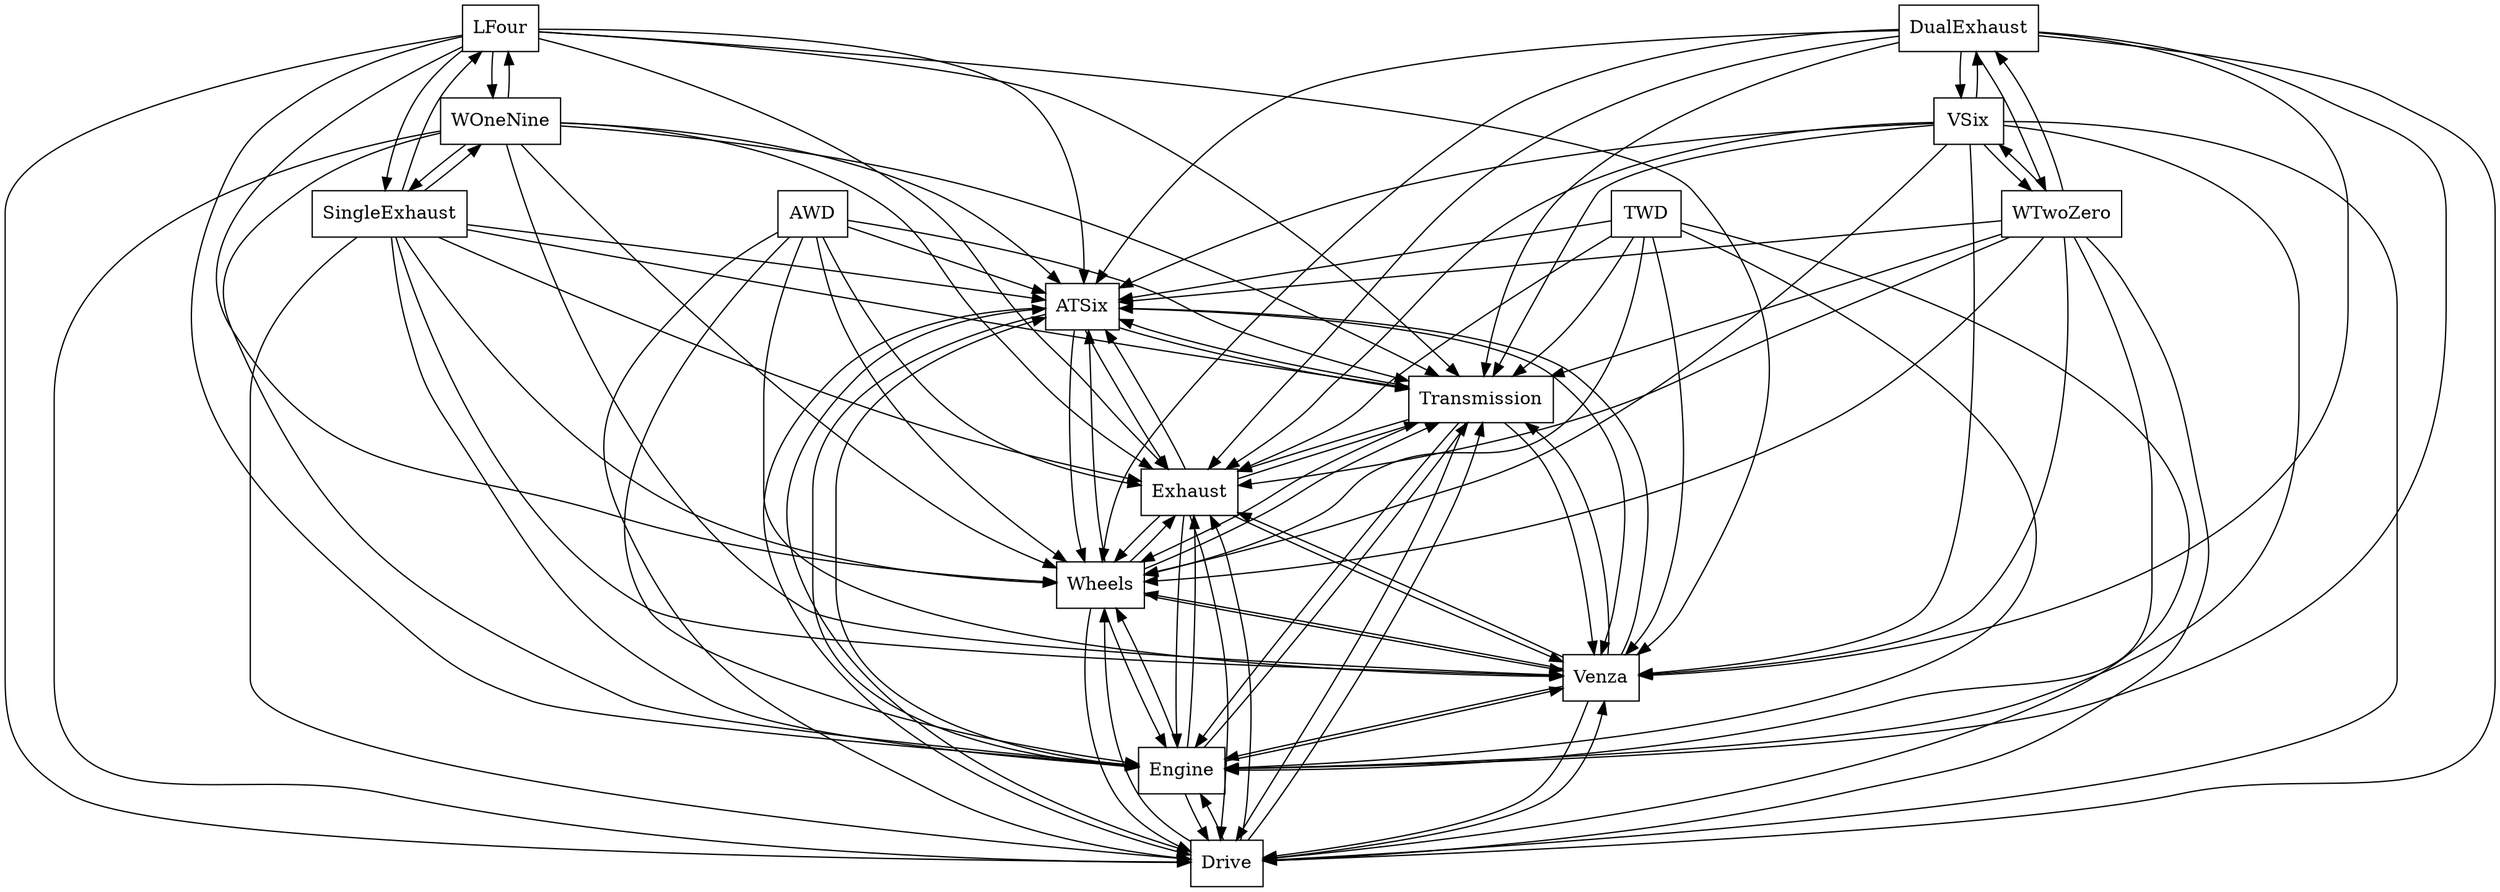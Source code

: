 digraph{
graph [rankdir=TB];
node [shape=box];
edge [arrowhead=normal];
0[label="LFour",]
1[label="ATSix",]
2[label="Transmission",]
3[label="Drive",]
4[label="DualExhaust",]
5[label="WOneNine",]
6[label="SingleExhaust",]
7[label="Engine",]
8[label="AWD",]
9[label="VSix",]
10[label="Venza",]
11[label="Wheels",]
12[label="TWD",]
13[label="WTwoZero",]
14[label="Exhaust",]
0->1[label="",]
0->2[label="",]
0->3[label="",]
0->5[label="",]
0->6[label="",]
0->7[label="",]
0->10[label="",]
0->11[label="",]
0->14[label="",]
1->2[label="",]
1->3[label="",]
1->7[label="",]
1->10[label="",]
1->11[label="",]
1->14[label="",]
2->1[label="",]
2->3[label="",]
2->7[label="",]
2->10[label="",]
2->11[label="",]
2->14[label="",]
3->1[label="",]
3->2[label="",]
3->7[label="",]
3->10[label="",]
3->11[label="",]
3->14[label="",]
4->1[label="",]
4->2[label="",]
4->3[label="",]
4->7[label="",]
4->9[label="",]
4->10[label="",]
4->11[label="",]
4->13[label="",]
4->14[label="",]
5->0[label="",]
5->1[label="",]
5->2[label="",]
5->3[label="",]
5->6[label="",]
5->7[label="",]
5->10[label="",]
5->11[label="",]
5->14[label="",]
6->0[label="",]
6->1[label="",]
6->2[label="",]
6->3[label="",]
6->5[label="",]
6->7[label="",]
6->10[label="",]
6->11[label="",]
6->14[label="",]
7->1[label="",]
7->2[label="",]
7->3[label="",]
7->10[label="",]
7->11[label="",]
7->14[label="",]
8->1[label="",]
8->2[label="",]
8->3[label="",]
8->7[label="",]
8->10[label="",]
8->11[label="",]
8->14[label="",]
9->1[label="",]
9->2[label="",]
9->3[label="",]
9->4[label="",]
9->7[label="",]
9->10[label="",]
9->11[label="",]
9->13[label="",]
9->14[label="",]
10->1[label="",]
10->2[label="",]
10->3[label="",]
10->7[label="",]
10->11[label="",]
10->14[label="",]
11->1[label="",]
11->2[label="",]
11->3[label="",]
11->7[label="",]
11->10[label="",]
11->14[label="",]
12->1[label="",]
12->2[label="",]
12->3[label="",]
12->7[label="",]
12->10[label="",]
12->11[label="",]
12->14[label="",]
13->1[label="",]
13->2[label="",]
13->3[label="",]
13->4[label="",]
13->7[label="",]
13->9[label="",]
13->10[label="",]
13->11[label="",]
13->14[label="",]
14->1[label="",]
14->2[label="",]
14->3[label="",]
14->7[label="",]
14->10[label="",]
14->11[label="",]
}
